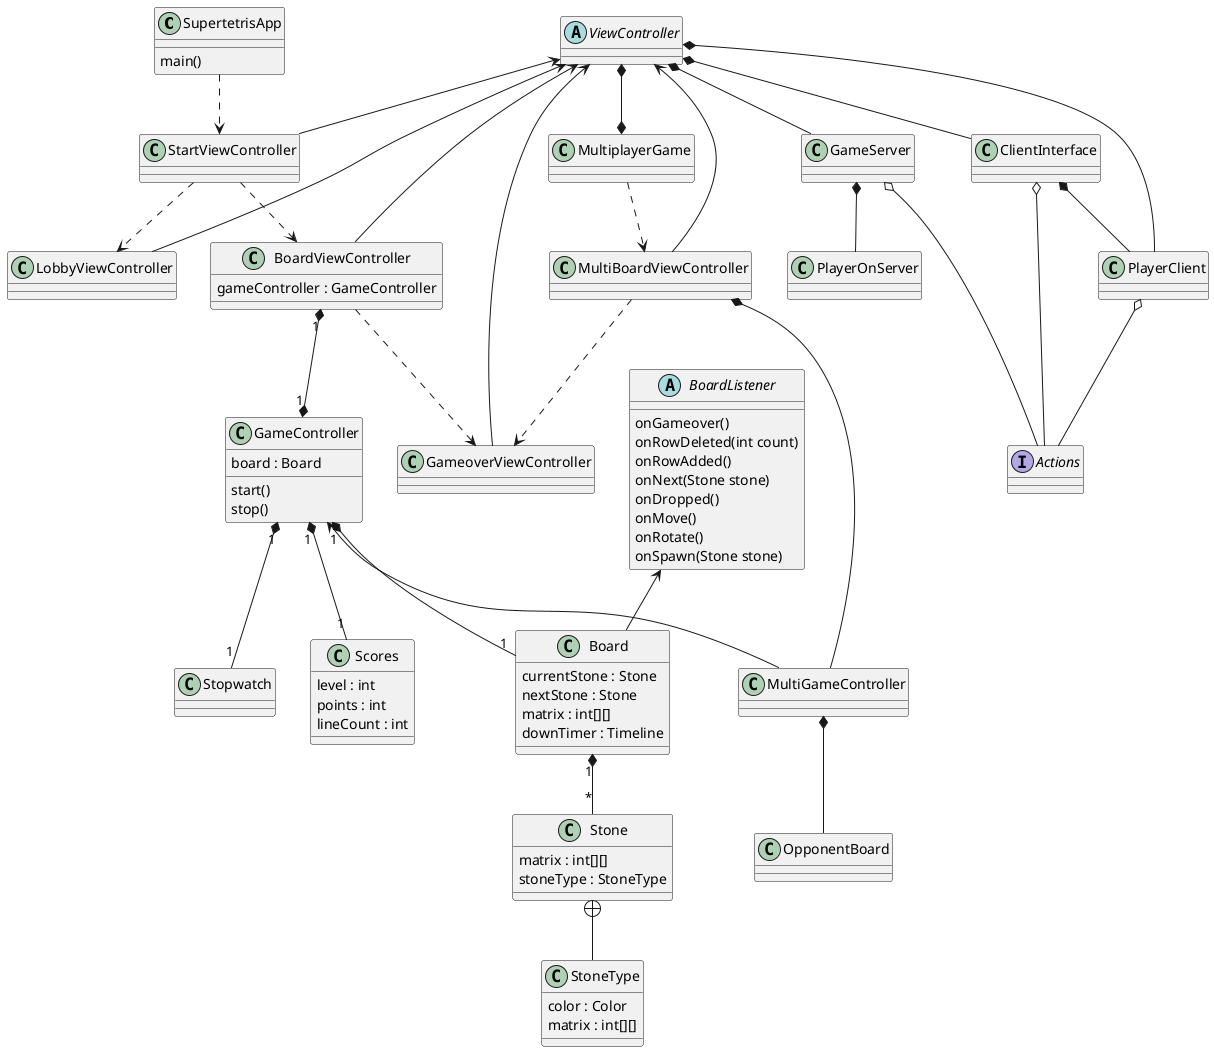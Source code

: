 @startuml
skinparam classAttributeIconSize 0

SupertetrisApp ..> StartViewController
StartViewController ..> BoardViewController
StartViewController ..> LobbyViewController
BoardViewController "1" *--* "1" GameController
GameController "1" *-- "1" Board
GameController "1" *-- "1" Stopwatch
GameController "1" *-- "1" Scores
BoardListener <-- Board
Board "1" *-- "*" Stone
GameController <-- MultiGameController
BoardViewController ..> GameoverViewController
MultiBoardViewController ..> GameoverViewController
MultiBoardViewController *-- MultiGameController
MultiGameController *-- OpponentBoard
MultiplayerGame ..> MultiBoardViewController

ViewController <-- StartViewController
ViewController <-- BoardViewController
ViewController <-- MultiBoardViewController
ViewController <-- LobbyViewController
ViewController <-- GameoverViewController

ViewController *-- GameServer
ViewController *-- PlayerClient
ViewController *-- ClientInterface
ViewController *--* MultiplayerGame

ClientInterface *-- PlayerClient
ClientInterface o-- Actions
GameServer o-- Actions
PlayerClient o-- Actions

GameServer *-- PlayerOnServer

Stone +-- StoneType

class SupertetrisApp {
    main()
}

abstract class ViewController {
}

abstract class BoardListener {
    onGameover()
    onRowDeleted(int count)
    onRowAdded()
    onNext(Stone stone)
    onDropped()
    onMove()
    onRotate()
    onSpawn(Stone stone)
}

class StartViewController {
}

class BoardViewController {
    gameController : GameController
}

class MultiBoardViewController {
}

class GameController {
    board : Board
    start()
    stop()
}

class OpponentBoard {
}

class ClientInterface {
}

interface Actions {
}

class Board {
    currentStone : Stone
    nextStone : Stone
    matrix : int[][]
    downTimer : Timeline
}

class Stone {
    matrix : int[][]
    stoneType : StoneType
}

class StoneType {
    color : Color
    matrix : int[][]
}

class Scores {
    level : int
    points : int
    lineCount : int
}

@enduml